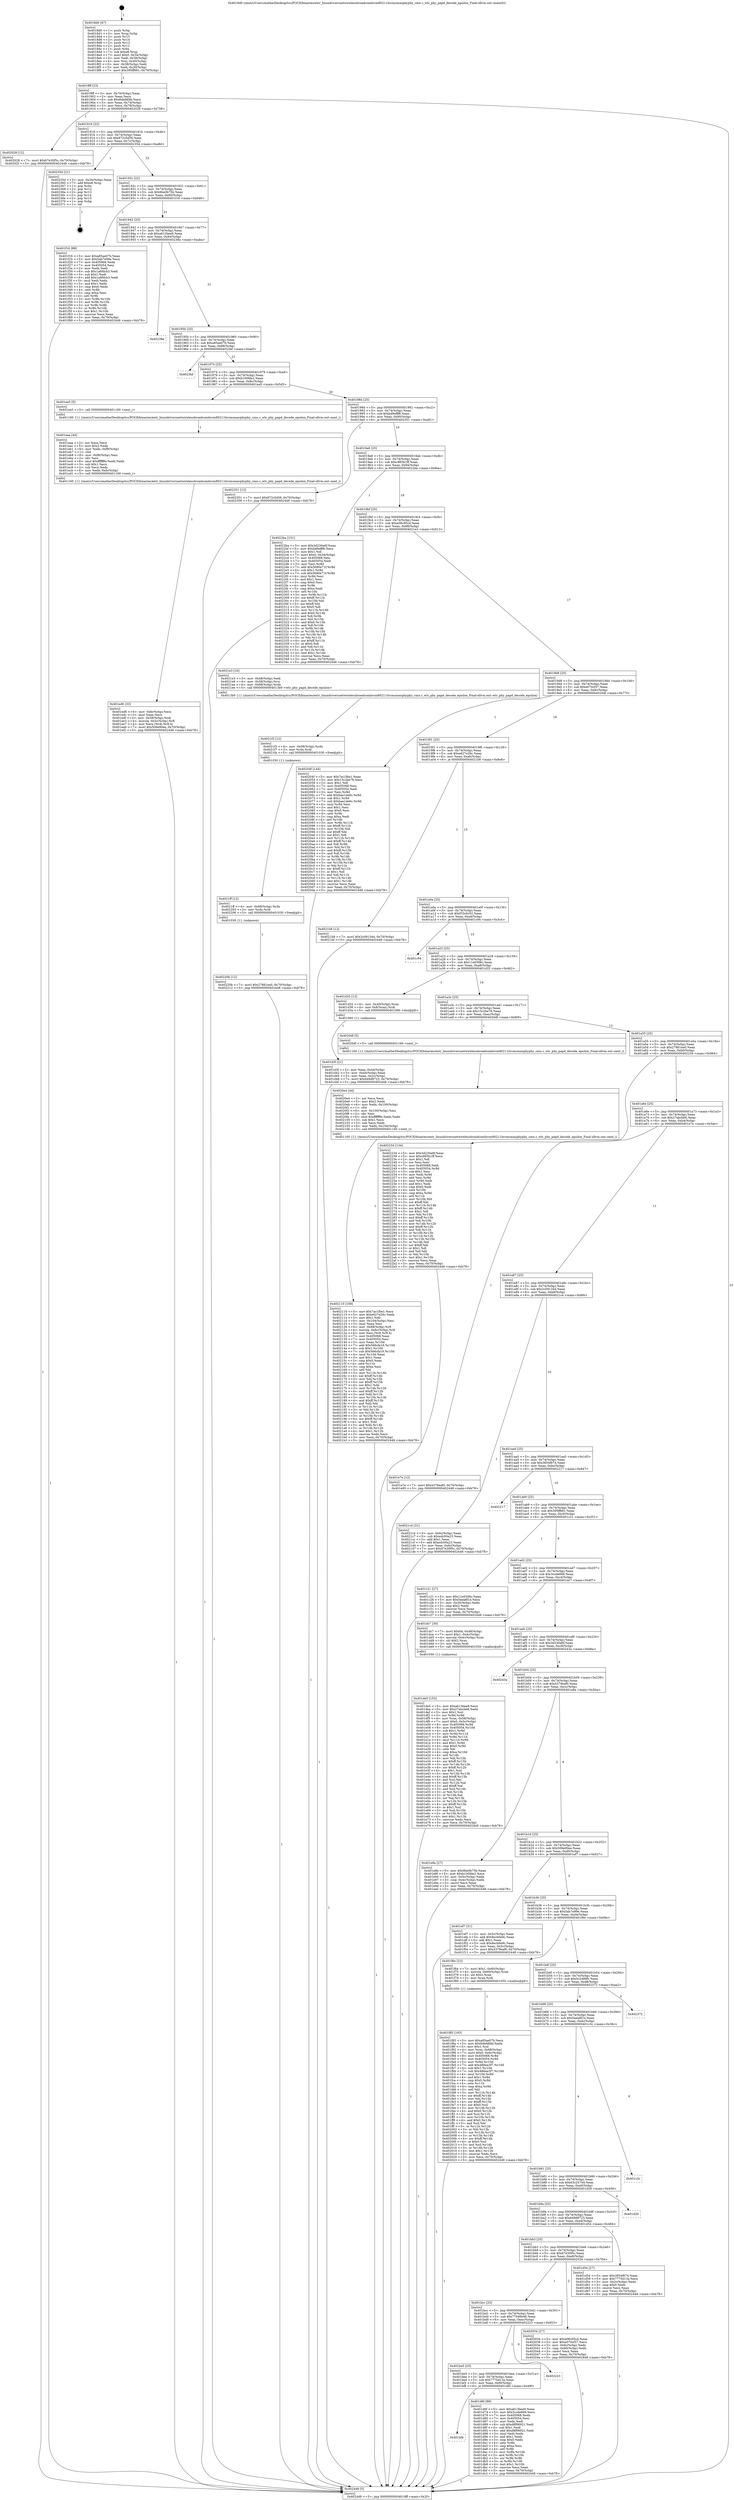 digraph "0x4018d0" {
  label = "0x4018d0 (/mnt/c/Users/mathe/Desktop/tcc/POCII/binaries/extr_linuxdriversnetwirelessbroadcombrcm80211brcmsmacphyphy_cmn.c_wlc_phy_papd_decode_epsilon_Final-ollvm.out::main(0))"
  labelloc = "t"
  node[shape=record]

  Entry [label="",width=0.3,height=0.3,shape=circle,fillcolor=black,style=filled]
  "0x4018ff" [label="{
     0x4018ff [23]\l
     | [instrs]\l
     &nbsp;&nbsp;0x4018ff \<+3\>: mov -0x70(%rbp),%eax\l
     &nbsp;&nbsp;0x401902 \<+2\>: mov %eax,%ecx\l
     &nbsp;&nbsp;0x401904 \<+6\>: sub $0x84bfdf4b,%ecx\l
     &nbsp;&nbsp;0x40190a \<+3\>: mov %eax,-0x74(%rbp)\l
     &nbsp;&nbsp;0x40190d \<+3\>: mov %ecx,-0x78(%rbp)\l
     &nbsp;&nbsp;0x401910 \<+6\>: je 0000000000402028 \<main+0x758\>\l
  }"]
  "0x402028" [label="{
     0x402028 [12]\l
     | [instrs]\l
     &nbsp;&nbsp;0x402028 \<+7\>: movl $0x67e30f5c,-0x70(%rbp)\l
     &nbsp;&nbsp;0x40202f \<+5\>: jmp 0000000000402448 \<main+0xb78\>\l
  }"]
  "0x401916" [label="{
     0x401916 [22]\l
     | [instrs]\l
     &nbsp;&nbsp;0x401916 \<+5\>: jmp 000000000040191b \<main+0x4b\>\l
     &nbsp;&nbsp;0x40191b \<+3\>: mov -0x74(%rbp),%eax\l
     &nbsp;&nbsp;0x40191e \<+5\>: sub $0x872c5d56,%eax\l
     &nbsp;&nbsp;0x401923 \<+3\>: mov %eax,-0x7c(%rbp)\l
     &nbsp;&nbsp;0x401926 \<+6\>: je 000000000040235d \<main+0xa8d\>\l
  }"]
  Exit [label="",width=0.3,height=0.3,shape=circle,fillcolor=black,style=filled,peripheries=2]
  "0x40235d" [label="{
     0x40235d [21]\l
     | [instrs]\l
     &nbsp;&nbsp;0x40235d \<+3\>: mov -0x34(%rbp),%eax\l
     &nbsp;&nbsp;0x402360 \<+7\>: add $0xe8,%rsp\l
     &nbsp;&nbsp;0x402367 \<+1\>: pop %rbx\l
     &nbsp;&nbsp;0x402368 \<+2\>: pop %r12\l
     &nbsp;&nbsp;0x40236a \<+2\>: pop %r13\l
     &nbsp;&nbsp;0x40236c \<+2\>: pop %r14\l
     &nbsp;&nbsp;0x40236e \<+2\>: pop %r15\l
     &nbsp;&nbsp;0x402370 \<+1\>: pop %rbp\l
     &nbsp;&nbsp;0x402371 \<+1\>: ret\l
  }"]
  "0x40192c" [label="{
     0x40192c [22]\l
     | [instrs]\l
     &nbsp;&nbsp;0x40192c \<+5\>: jmp 0000000000401931 \<main+0x61\>\l
     &nbsp;&nbsp;0x401931 \<+3\>: mov -0x74(%rbp),%eax\l
     &nbsp;&nbsp;0x401934 \<+5\>: sub $0x9be0b75b,%eax\l
     &nbsp;&nbsp;0x401939 \<+3\>: mov %eax,-0x80(%rbp)\l
     &nbsp;&nbsp;0x40193c \<+6\>: je 0000000000401f16 \<main+0x646\>\l
  }"]
  "0x40220b" [label="{
     0x40220b [12]\l
     | [instrs]\l
     &nbsp;&nbsp;0x40220b \<+7\>: movl $0x27881ea0,-0x70(%rbp)\l
     &nbsp;&nbsp;0x402212 \<+5\>: jmp 0000000000402448 \<main+0xb78\>\l
  }"]
  "0x401f16" [label="{
     0x401f16 [88]\l
     | [instrs]\l
     &nbsp;&nbsp;0x401f16 \<+5\>: mov $0xa85ae07b,%eax\l
     &nbsp;&nbsp;0x401f1b \<+5\>: mov $0x5ab7e99e,%ecx\l
     &nbsp;&nbsp;0x401f20 \<+7\>: mov 0x405068,%edx\l
     &nbsp;&nbsp;0x401f27 \<+7\>: mov 0x405054,%esi\l
     &nbsp;&nbsp;0x401f2e \<+2\>: mov %edx,%edi\l
     &nbsp;&nbsp;0x401f30 \<+6\>: sub $0x1a6fdcb3,%edi\l
     &nbsp;&nbsp;0x401f36 \<+3\>: sub $0x1,%edi\l
     &nbsp;&nbsp;0x401f39 \<+6\>: add $0x1a6fdcb3,%edi\l
     &nbsp;&nbsp;0x401f3f \<+3\>: imul %edi,%edx\l
     &nbsp;&nbsp;0x401f42 \<+3\>: and $0x1,%edx\l
     &nbsp;&nbsp;0x401f45 \<+3\>: cmp $0x0,%edx\l
     &nbsp;&nbsp;0x401f48 \<+4\>: sete %r8b\l
     &nbsp;&nbsp;0x401f4c \<+3\>: cmp $0xa,%esi\l
     &nbsp;&nbsp;0x401f4f \<+4\>: setl %r9b\l
     &nbsp;&nbsp;0x401f53 \<+3\>: mov %r8b,%r10b\l
     &nbsp;&nbsp;0x401f56 \<+3\>: and %r9b,%r10b\l
     &nbsp;&nbsp;0x401f59 \<+3\>: xor %r9b,%r8b\l
     &nbsp;&nbsp;0x401f5c \<+3\>: or %r8b,%r10b\l
     &nbsp;&nbsp;0x401f5f \<+4\>: test $0x1,%r10b\l
     &nbsp;&nbsp;0x401f63 \<+3\>: cmovne %ecx,%eax\l
     &nbsp;&nbsp;0x401f66 \<+3\>: mov %eax,-0x70(%rbp)\l
     &nbsp;&nbsp;0x401f69 \<+5\>: jmp 0000000000402448 \<main+0xb78\>\l
  }"]
  "0x401942" [label="{
     0x401942 [25]\l
     | [instrs]\l
     &nbsp;&nbsp;0x401942 \<+5\>: jmp 0000000000401947 \<main+0x77\>\l
     &nbsp;&nbsp;0x401947 \<+3\>: mov -0x74(%rbp),%eax\l
     &nbsp;&nbsp;0x40194a \<+5\>: sub $0xa613bee9,%eax\l
     &nbsp;&nbsp;0x40194f \<+6\>: mov %eax,-0x84(%rbp)\l
     &nbsp;&nbsp;0x401955 \<+6\>: je 000000000040238a \<main+0xaba\>\l
  }"]
  "0x4021ff" [label="{
     0x4021ff [12]\l
     | [instrs]\l
     &nbsp;&nbsp;0x4021ff \<+4\>: mov -0x68(%rbp),%rdx\l
     &nbsp;&nbsp;0x402203 \<+3\>: mov %rdx,%rdi\l
     &nbsp;&nbsp;0x402206 \<+5\>: call 0000000000401030 \<free@plt\>\l
     | [calls]\l
     &nbsp;&nbsp;0x401030 \{1\} (unknown)\l
  }"]
  "0x40238a" [label="{
     0x40238a\l
  }", style=dashed]
  "0x40195b" [label="{
     0x40195b [25]\l
     | [instrs]\l
     &nbsp;&nbsp;0x40195b \<+5\>: jmp 0000000000401960 \<main+0x90\>\l
     &nbsp;&nbsp;0x401960 \<+3\>: mov -0x74(%rbp),%eax\l
     &nbsp;&nbsp;0x401963 \<+5\>: sub $0xa85ae07b,%eax\l
     &nbsp;&nbsp;0x401968 \<+6\>: mov %eax,-0x88(%rbp)\l
     &nbsp;&nbsp;0x40196e \<+6\>: je 00000000004023bf \<main+0xaef\>\l
  }"]
  "0x4021f3" [label="{
     0x4021f3 [12]\l
     | [instrs]\l
     &nbsp;&nbsp;0x4021f3 \<+4\>: mov -0x58(%rbp),%rdx\l
     &nbsp;&nbsp;0x4021f7 \<+3\>: mov %rdx,%rdi\l
     &nbsp;&nbsp;0x4021fa \<+5\>: call 0000000000401030 \<free@plt\>\l
     | [calls]\l
     &nbsp;&nbsp;0x401030 \{1\} (unknown)\l
  }"]
  "0x4023bf" [label="{
     0x4023bf\l
  }", style=dashed]
  "0x401974" [label="{
     0x401974 [25]\l
     | [instrs]\l
     &nbsp;&nbsp;0x401974 \<+5\>: jmp 0000000000401979 \<main+0xa9\>\l
     &nbsp;&nbsp;0x401979 \<+3\>: mov -0x74(%rbp),%eax\l
     &nbsp;&nbsp;0x40197c \<+5\>: sub $0xb100fde2,%eax\l
     &nbsp;&nbsp;0x401981 \<+6\>: mov %eax,-0x8c(%rbp)\l
     &nbsp;&nbsp;0x401987 \<+6\>: je 0000000000401ea5 \<main+0x5d5\>\l
  }"]
  "0x402110" [label="{
     0x402110 [168]\l
     | [instrs]\l
     &nbsp;&nbsp;0x402110 \<+5\>: mov $0x7ac1fbe1,%ecx\l
     &nbsp;&nbsp;0x402115 \<+5\>: mov $0xe627e26c,%edx\l
     &nbsp;&nbsp;0x40211a \<+3\>: mov $0x1,%dil\l
     &nbsp;&nbsp;0x40211d \<+6\>: mov -0x104(%rbp),%esi\l
     &nbsp;&nbsp;0x402123 \<+3\>: imul %eax,%esi\l
     &nbsp;&nbsp;0x402126 \<+4\>: mov -0x68(%rbp),%r8\l
     &nbsp;&nbsp;0x40212a \<+4\>: movslq -0x6c(%rbp),%r9\l
     &nbsp;&nbsp;0x40212e \<+4\>: mov %esi,(%r8,%r9,4)\l
     &nbsp;&nbsp;0x402132 \<+7\>: mov 0x405068,%eax\l
     &nbsp;&nbsp;0x402139 \<+7\>: mov 0x405054,%esi\l
     &nbsp;&nbsp;0x402140 \<+3\>: mov %eax,%r10d\l
     &nbsp;&nbsp;0x402143 \<+7\>: add $0x566cfa19,%r10d\l
     &nbsp;&nbsp;0x40214a \<+4\>: sub $0x1,%r10d\l
     &nbsp;&nbsp;0x40214e \<+7\>: sub $0x566cfa19,%r10d\l
     &nbsp;&nbsp;0x402155 \<+4\>: imul %r10d,%eax\l
     &nbsp;&nbsp;0x402159 \<+3\>: and $0x1,%eax\l
     &nbsp;&nbsp;0x40215c \<+3\>: cmp $0x0,%eax\l
     &nbsp;&nbsp;0x40215f \<+4\>: sete %r11b\l
     &nbsp;&nbsp;0x402163 \<+3\>: cmp $0xa,%esi\l
     &nbsp;&nbsp;0x402166 \<+3\>: setl %bl\l
     &nbsp;&nbsp;0x402169 \<+3\>: mov %r11b,%r14b\l
     &nbsp;&nbsp;0x40216c \<+4\>: xor $0xff,%r14b\l
     &nbsp;&nbsp;0x402170 \<+3\>: mov %bl,%r15b\l
     &nbsp;&nbsp;0x402173 \<+4\>: xor $0xff,%r15b\l
     &nbsp;&nbsp;0x402177 \<+4\>: xor $0x1,%dil\l
     &nbsp;&nbsp;0x40217b \<+3\>: mov %r14b,%r12b\l
     &nbsp;&nbsp;0x40217e \<+4\>: and $0xff,%r12b\l
     &nbsp;&nbsp;0x402182 \<+3\>: and %dil,%r11b\l
     &nbsp;&nbsp;0x402185 \<+3\>: mov %r15b,%r13b\l
     &nbsp;&nbsp;0x402188 \<+4\>: and $0xff,%r13b\l
     &nbsp;&nbsp;0x40218c \<+3\>: and %dil,%bl\l
     &nbsp;&nbsp;0x40218f \<+3\>: or %r11b,%r12b\l
     &nbsp;&nbsp;0x402192 \<+3\>: or %bl,%r13b\l
     &nbsp;&nbsp;0x402195 \<+3\>: xor %r13b,%r12b\l
     &nbsp;&nbsp;0x402198 \<+3\>: or %r15b,%r14b\l
     &nbsp;&nbsp;0x40219b \<+4\>: xor $0xff,%r14b\l
     &nbsp;&nbsp;0x40219f \<+4\>: or $0x1,%dil\l
     &nbsp;&nbsp;0x4021a3 \<+3\>: and %dil,%r14b\l
     &nbsp;&nbsp;0x4021a6 \<+3\>: or %r14b,%r12b\l
     &nbsp;&nbsp;0x4021a9 \<+4\>: test $0x1,%r12b\l
     &nbsp;&nbsp;0x4021ad \<+3\>: cmovne %edx,%ecx\l
     &nbsp;&nbsp;0x4021b0 \<+3\>: mov %ecx,-0x70(%rbp)\l
     &nbsp;&nbsp;0x4021b3 \<+5\>: jmp 0000000000402448 \<main+0xb78\>\l
  }"]
  "0x401ea5" [label="{
     0x401ea5 [5]\l
     | [instrs]\l
     &nbsp;&nbsp;0x401ea5 \<+5\>: call 0000000000401160 \<next_i\>\l
     | [calls]\l
     &nbsp;&nbsp;0x401160 \{1\} (/mnt/c/Users/mathe/Desktop/tcc/POCII/binaries/extr_linuxdriversnetwirelessbroadcombrcm80211brcmsmacphyphy_cmn.c_wlc_phy_papd_decode_epsilon_Final-ollvm.out::next_i)\l
  }"]
  "0x40198d" [label="{
     0x40198d [25]\l
     | [instrs]\l
     &nbsp;&nbsp;0x40198d \<+5\>: jmp 0000000000401992 \<main+0xc2\>\l
     &nbsp;&nbsp;0x401992 \<+3\>: mov -0x74(%rbp),%eax\l
     &nbsp;&nbsp;0x401995 \<+5\>: sub $0xbd9efff8,%eax\l
     &nbsp;&nbsp;0x40199a \<+6\>: mov %eax,-0x90(%rbp)\l
     &nbsp;&nbsp;0x4019a0 \<+6\>: je 0000000000402351 \<main+0xa81\>\l
  }"]
  "0x4020e4" [label="{
     0x4020e4 [44]\l
     | [instrs]\l
     &nbsp;&nbsp;0x4020e4 \<+2\>: xor %ecx,%ecx\l
     &nbsp;&nbsp;0x4020e6 \<+5\>: mov $0x2,%edx\l
     &nbsp;&nbsp;0x4020eb \<+6\>: mov %edx,-0x100(%rbp)\l
     &nbsp;&nbsp;0x4020f1 \<+1\>: cltd\l
     &nbsp;&nbsp;0x4020f2 \<+6\>: mov -0x100(%rbp),%esi\l
     &nbsp;&nbsp;0x4020f8 \<+2\>: idiv %esi\l
     &nbsp;&nbsp;0x4020fa \<+6\>: imul $0xfffffffe,%edx,%edx\l
     &nbsp;&nbsp;0x402100 \<+3\>: sub $0x1,%ecx\l
     &nbsp;&nbsp;0x402103 \<+2\>: sub %ecx,%edx\l
     &nbsp;&nbsp;0x402105 \<+6\>: mov %edx,-0x104(%rbp)\l
     &nbsp;&nbsp;0x40210b \<+5\>: call 0000000000401160 \<next_i\>\l
     | [calls]\l
     &nbsp;&nbsp;0x401160 \{1\} (/mnt/c/Users/mathe/Desktop/tcc/POCII/binaries/extr_linuxdriversnetwirelessbroadcombrcm80211brcmsmacphyphy_cmn.c_wlc_phy_papd_decode_epsilon_Final-ollvm.out::next_i)\l
  }"]
  "0x402351" [label="{
     0x402351 [12]\l
     | [instrs]\l
     &nbsp;&nbsp;0x402351 \<+7\>: movl $0x872c5d56,-0x70(%rbp)\l
     &nbsp;&nbsp;0x402358 \<+5\>: jmp 0000000000402448 \<main+0xb78\>\l
  }"]
  "0x4019a6" [label="{
     0x4019a6 [25]\l
     | [instrs]\l
     &nbsp;&nbsp;0x4019a6 \<+5\>: jmp 00000000004019ab \<main+0xdb\>\l
     &nbsp;&nbsp;0x4019ab \<+3\>: mov -0x74(%rbp),%eax\l
     &nbsp;&nbsp;0x4019ae \<+5\>: sub $0xc865b1ff,%eax\l
     &nbsp;&nbsp;0x4019b3 \<+6\>: mov %eax,-0x94(%rbp)\l
     &nbsp;&nbsp;0x4019b9 \<+6\>: je 00000000004022ba \<main+0x9ea\>\l
  }"]
  "0x401f85" [label="{
     0x401f85 [163]\l
     | [instrs]\l
     &nbsp;&nbsp;0x401f85 \<+5\>: mov $0xa85ae07b,%ecx\l
     &nbsp;&nbsp;0x401f8a \<+5\>: mov $0x84bfdf4b,%edx\l
     &nbsp;&nbsp;0x401f8f \<+3\>: mov $0x1,%sil\l
     &nbsp;&nbsp;0x401f92 \<+4\>: mov %rax,-0x68(%rbp)\l
     &nbsp;&nbsp;0x401f96 \<+7\>: movl $0x0,-0x6c(%rbp)\l
     &nbsp;&nbsp;0x401f9d \<+8\>: mov 0x405068,%r8d\l
     &nbsp;&nbsp;0x401fa5 \<+8\>: mov 0x405054,%r9d\l
     &nbsp;&nbsp;0x401fad \<+3\>: mov %r8d,%r10d\l
     &nbsp;&nbsp;0x401fb0 \<+7\>: add $0x486ea3f7,%r10d\l
     &nbsp;&nbsp;0x401fb7 \<+4\>: sub $0x1,%r10d\l
     &nbsp;&nbsp;0x401fbb \<+7\>: sub $0x486ea3f7,%r10d\l
     &nbsp;&nbsp;0x401fc2 \<+4\>: imul %r10d,%r8d\l
     &nbsp;&nbsp;0x401fc6 \<+4\>: and $0x1,%r8d\l
     &nbsp;&nbsp;0x401fca \<+4\>: cmp $0x0,%r8d\l
     &nbsp;&nbsp;0x401fce \<+4\>: sete %r11b\l
     &nbsp;&nbsp;0x401fd2 \<+4\>: cmp $0xa,%r9d\l
     &nbsp;&nbsp;0x401fd6 \<+3\>: setl %bl\l
     &nbsp;&nbsp;0x401fd9 \<+3\>: mov %r11b,%r14b\l
     &nbsp;&nbsp;0x401fdc \<+4\>: xor $0xff,%r14b\l
     &nbsp;&nbsp;0x401fe0 \<+3\>: mov %bl,%r15b\l
     &nbsp;&nbsp;0x401fe3 \<+4\>: xor $0xff,%r15b\l
     &nbsp;&nbsp;0x401fe7 \<+4\>: xor $0x0,%sil\l
     &nbsp;&nbsp;0x401feb \<+3\>: mov %r14b,%r12b\l
     &nbsp;&nbsp;0x401fee \<+4\>: and $0x0,%r12b\l
     &nbsp;&nbsp;0x401ff2 \<+3\>: and %sil,%r11b\l
     &nbsp;&nbsp;0x401ff5 \<+3\>: mov %r15b,%r13b\l
     &nbsp;&nbsp;0x401ff8 \<+4\>: and $0x0,%r13b\l
     &nbsp;&nbsp;0x401ffc \<+3\>: and %sil,%bl\l
     &nbsp;&nbsp;0x401fff \<+3\>: or %r11b,%r12b\l
     &nbsp;&nbsp;0x402002 \<+3\>: or %bl,%r13b\l
     &nbsp;&nbsp;0x402005 \<+3\>: xor %r13b,%r12b\l
     &nbsp;&nbsp;0x402008 \<+3\>: or %r15b,%r14b\l
     &nbsp;&nbsp;0x40200b \<+4\>: xor $0xff,%r14b\l
     &nbsp;&nbsp;0x40200f \<+4\>: or $0x0,%sil\l
     &nbsp;&nbsp;0x402013 \<+3\>: and %sil,%r14b\l
     &nbsp;&nbsp;0x402016 \<+3\>: or %r14b,%r12b\l
     &nbsp;&nbsp;0x402019 \<+4\>: test $0x1,%r12b\l
     &nbsp;&nbsp;0x40201d \<+3\>: cmovne %edx,%ecx\l
     &nbsp;&nbsp;0x402020 \<+3\>: mov %ecx,-0x70(%rbp)\l
     &nbsp;&nbsp;0x402023 \<+5\>: jmp 0000000000402448 \<main+0xb78\>\l
  }"]
  "0x4022ba" [label="{
     0x4022ba [151]\l
     | [instrs]\l
     &nbsp;&nbsp;0x4022ba \<+5\>: mov $0x3d230a6f,%eax\l
     &nbsp;&nbsp;0x4022bf \<+5\>: mov $0xbd9efff8,%ecx\l
     &nbsp;&nbsp;0x4022c4 \<+2\>: mov $0x1,%dl\l
     &nbsp;&nbsp;0x4022c6 \<+7\>: movl $0x0,-0x34(%rbp)\l
     &nbsp;&nbsp;0x4022cd \<+7\>: mov 0x405068,%esi\l
     &nbsp;&nbsp;0x4022d4 \<+7\>: mov 0x405054,%edi\l
     &nbsp;&nbsp;0x4022db \<+3\>: mov %esi,%r8d\l
     &nbsp;&nbsp;0x4022de \<+7\>: add $0x5690e71f,%r8d\l
     &nbsp;&nbsp;0x4022e5 \<+4\>: sub $0x1,%r8d\l
     &nbsp;&nbsp;0x4022e9 \<+7\>: sub $0x5690e71f,%r8d\l
     &nbsp;&nbsp;0x4022f0 \<+4\>: imul %r8d,%esi\l
     &nbsp;&nbsp;0x4022f4 \<+3\>: and $0x1,%esi\l
     &nbsp;&nbsp;0x4022f7 \<+3\>: cmp $0x0,%esi\l
     &nbsp;&nbsp;0x4022fa \<+4\>: sete %r9b\l
     &nbsp;&nbsp;0x4022fe \<+3\>: cmp $0xa,%edi\l
     &nbsp;&nbsp;0x402301 \<+4\>: setl %r10b\l
     &nbsp;&nbsp;0x402305 \<+3\>: mov %r9b,%r11b\l
     &nbsp;&nbsp;0x402308 \<+4\>: xor $0xff,%r11b\l
     &nbsp;&nbsp;0x40230c \<+3\>: mov %r10b,%bl\l
     &nbsp;&nbsp;0x40230f \<+3\>: xor $0xff,%bl\l
     &nbsp;&nbsp;0x402312 \<+3\>: xor $0x0,%dl\l
     &nbsp;&nbsp;0x402315 \<+3\>: mov %r11b,%r14b\l
     &nbsp;&nbsp;0x402318 \<+4\>: and $0x0,%r14b\l
     &nbsp;&nbsp;0x40231c \<+3\>: and %dl,%r9b\l
     &nbsp;&nbsp;0x40231f \<+3\>: mov %bl,%r15b\l
     &nbsp;&nbsp;0x402322 \<+4\>: and $0x0,%r15b\l
     &nbsp;&nbsp;0x402326 \<+3\>: and %dl,%r10b\l
     &nbsp;&nbsp;0x402329 \<+3\>: or %r9b,%r14b\l
     &nbsp;&nbsp;0x40232c \<+3\>: or %r10b,%r15b\l
     &nbsp;&nbsp;0x40232f \<+3\>: xor %r15b,%r14b\l
     &nbsp;&nbsp;0x402332 \<+3\>: or %bl,%r11b\l
     &nbsp;&nbsp;0x402335 \<+4\>: xor $0xff,%r11b\l
     &nbsp;&nbsp;0x402339 \<+3\>: or $0x0,%dl\l
     &nbsp;&nbsp;0x40233c \<+3\>: and %dl,%r11b\l
     &nbsp;&nbsp;0x40233f \<+3\>: or %r11b,%r14b\l
     &nbsp;&nbsp;0x402342 \<+4\>: test $0x1,%r14b\l
     &nbsp;&nbsp;0x402346 \<+3\>: cmovne %ecx,%eax\l
     &nbsp;&nbsp;0x402349 \<+3\>: mov %eax,-0x70(%rbp)\l
     &nbsp;&nbsp;0x40234c \<+5\>: jmp 0000000000402448 \<main+0xb78\>\l
  }"]
  "0x4019bf" [label="{
     0x4019bf [25]\l
     | [instrs]\l
     &nbsp;&nbsp;0x4019bf \<+5\>: jmp 00000000004019c4 \<main+0xf4\>\l
     &nbsp;&nbsp;0x4019c4 \<+3\>: mov -0x74(%rbp),%eax\l
     &nbsp;&nbsp;0x4019c7 \<+5\>: sub $0xe06c95cd,%eax\l
     &nbsp;&nbsp;0x4019cc \<+6\>: mov %eax,-0x98(%rbp)\l
     &nbsp;&nbsp;0x4019d2 \<+6\>: je 00000000004021e3 \<main+0x913\>\l
  }"]
  "0x401ed6" [label="{
     0x401ed6 [33]\l
     | [instrs]\l
     &nbsp;&nbsp;0x401ed6 \<+6\>: mov -0xfc(%rbp),%ecx\l
     &nbsp;&nbsp;0x401edc \<+3\>: imul %eax,%ecx\l
     &nbsp;&nbsp;0x401edf \<+4\>: mov -0x58(%rbp),%rdi\l
     &nbsp;&nbsp;0x401ee3 \<+4\>: movslq -0x5c(%rbp),%r8\l
     &nbsp;&nbsp;0x401ee7 \<+4\>: mov %ecx,(%rdi,%r8,4)\l
     &nbsp;&nbsp;0x401eeb \<+7\>: movl $0x509e90ee,-0x70(%rbp)\l
     &nbsp;&nbsp;0x401ef2 \<+5\>: jmp 0000000000402448 \<main+0xb78\>\l
  }"]
  "0x4021e3" [label="{
     0x4021e3 [16]\l
     | [instrs]\l
     &nbsp;&nbsp;0x4021e3 \<+3\>: mov -0x48(%rbp),%edi\l
     &nbsp;&nbsp;0x4021e6 \<+4\>: mov -0x58(%rbp),%rsi\l
     &nbsp;&nbsp;0x4021ea \<+4\>: mov -0x68(%rbp),%rdx\l
     &nbsp;&nbsp;0x4021ee \<+5\>: call 00000000004013b0 \<wlc_phy_papd_decode_epsilon\>\l
     | [calls]\l
     &nbsp;&nbsp;0x4013b0 \{1\} (/mnt/c/Users/mathe/Desktop/tcc/POCII/binaries/extr_linuxdriversnetwirelessbroadcombrcm80211brcmsmacphyphy_cmn.c_wlc_phy_papd_decode_epsilon_Final-ollvm.out::wlc_phy_papd_decode_epsilon)\l
  }"]
  "0x4019d8" [label="{
     0x4019d8 [25]\l
     | [instrs]\l
     &nbsp;&nbsp;0x4019d8 \<+5\>: jmp 00000000004019dd \<main+0x10d\>\l
     &nbsp;&nbsp;0x4019dd \<+3\>: mov -0x74(%rbp),%eax\l
     &nbsp;&nbsp;0x4019e0 \<+5\>: sub $0xe070cf37,%eax\l
     &nbsp;&nbsp;0x4019e5 \<+6\>: mov %eax,-0x9c(%rbp)\l
     &nbsp;&nbsp;0x4019eb \<+6\>: je 000000000040204f \<main+0x77f\>\l
  }"]
  "0x401eaa" [label="{
     0x401eaa [44]\l
     | [instrs]\l
     &nbsp;&nbsp;0x401eaa \<+2\>: xor %ecx,%ecx\l
     &nbsp;&nbsp;0x401eac \<+5\>: mov $0x2,%edx\l
     &nbsp;&nbsp;0x401eb1 \<+6\>: mov %edx,-0xf8(%rbp)\l
     &nbsp;&nbsp;0x401eb7 \<+1\>: cltd\l
     &nbsp;&nbsp;0x401eb8 \<+6\>: mov -0xf8(%rbp),%esi\l
     &nbsp;&nbsp;0x401ebe \<+2\>: idiv %esi\l
     &nbsp;&nbsp;0x401ec0 \<+6\>: imul $0xfffffffe,%edx,%edx\l
     &nbsp;&nbsp;0x401ec6 \<+3\>: sub $0x1,%ecx\l
     &nbsp;&nbsp;0x401ec9 \<+2\>: sub %ecx,%edx\l
     &nbsp;&nbsp;0x401ecb \<+6\>: mov %edx,-0xfc(%rbp)\l
     &nbsp;&nbsp;0x401ed1 \<+5\>: call 0000000000401160 \<next_i\>\l
     | [calls]\l
     &nbsp;&nbsp;0x401160 \{1\} (/mnt/c/Users/mathe/Desktop/tcc/POCII/binaries/extr_linuxdriversnetwirelessbroadcombrcm80211brcmsmacphyphy_cmn.c_wlc_phy_papd_decode_epsilon_Final-ollvm.out::next_i)\l
  }"]
  "0x40204f" [label="{
     0x40204f [144]\l
     | [instrs]\l
     &nbsp;&nbsp;0x40204f \<+5\>: mov $0x7ac1fbe1,%eax\l
     &nbsp;&nbsp;0x402054 \<+5\>: mov $0x15c2be78,%ecx\l
     &nbsp;&nbsp;0x402059 \<+2\>: mov $0x1,%dl\l
     &nbsp;&nbsp;0x40205b \<+7\>: mov 0x405068,%esi\l
     &nbsp;&nbsp;0x402062 \<+7\>: mov 0x405054,%edi\l
     &nbsp;&nbsp;0x402069 \<+3\>: mov %esi,%r8d\l
     &nbsp;&nbsp;0x40206c \<+7\>: add $0xbae1de6c,%r8d\l
     &nbsp;&nbsp;0x402073 \<+4\>: sub $0x1,%r8d\l
     &nbsp;&nbsp;0x402077 \<+7\>: sub $0xbae1de6c,%r8d\l
     &nbsp;&nbsp;0x40207e \<+4\>: imul %r8d,%esi\l
     &nbsp;&nbsp;0x402082 \<+3\>: and $0x1,%esi\l
     &nbsp;&nbsp;0x402085 \<+3\>: cmp $0x0,%esi\l
     &nbsp;&nbsp;0x402088 \<+4\>: sete %r9b\l
     &nbsp;&nbsp;0x40208c \<+3\>: cmp $0xa,%edi\l
     &nbsp;&nbsp;0x40208f \<+4\>: setl %r10b\l
     &nbsp;&nbsp;0x402093 \<+3\>: mov %r9b,%r11b\l
     &nbsp;&nbsp;0x402096 \<+4\>: xor $0xff,%r11b\l
     &nbsp;&nbsp;0x40209a \<+3\>: mov %r10b,%bl\l
     &nbsp;&nbsp;0x40209d \<+3\>: xor $0xff,%bl\l
     &nbsp;&nbsp;0x4020a0 \<+3\>: xor $0x1,%dl\l
     &nbsp;&nbsp;0x4020a3 \<+3\>: mov %r11b,%r14b\l
     &nbsp;&nbsp;0x4020a6 \<+4\>: and $0xff,%r14b\l
     &nbsp;&nbsp;0x4020aa \<+3\>: and %dl,%r9b\l
     &nbsp;&nbsp;0x4020ad \<+3\>: mov %bl,%r15b\l
     &nbsp;&nbsp;0x4020b0 \<+4\>: and $0xff,%r15b\l
     &nbsp;&nbsp;0x4020b4 \<+3\>: and %dl,%r10b\l
     &nbsp;&nbsp;0x4020b7 \<+3\>: or %r9b,%r14b\l
     &nbsp;&nbsp;0x4020ba \<+3\>: or %r10b,%r15b\l
     &nbsp;&nbsp;0x4020bd \<+3\>: xor %r15b,%r14b\l
     &nbsp;&nbsp;0x4020c0 \<+3\>: or %bl,%r11b\l
     &nbsp;&nbsp;0x4020c3 \<+4\>: xor $0xff,%r11b\l
     &nbsp;&nbsp;0x4020c7 \<+3\>: or $0x1,%dl\l
     &nbsp;&nbsp;0x4020ca \<+3\>: and %dl,%r11b\l
     &nbsp;&nbsp;0x4020cd \<+3\>: or %r11b,%r14b\l
     &nbsp;&nbsp;0x4020d0 \<+4\>: test $0x1,%r14b\l
     &nbsp;&nbsp;0x4020d4 \<+3\>: cmovne %ecx,%eax\l
     &nbsp;&nbsp;0x4020d7 \<+3\>: mov %eax,-0x70(%rbp)\l
     &nbsp;&nbsp;0x4020da \<+5\>: jmp 0000000000402448 \<main+0xb78\>\l
  }"]
  "0x4019f1" [label="{
     0x4019f1 [25]\l
     | [instrs]\l
     &nbsp;&nbsp;0x4019f1 \<+5\>: jmp 00000000004019f6 \<main+0x126\>\l
     &nbsp;&nbsp;0x4019f6 \<+3\>: mov -0x74(%rbp),%eax\l
     &nbsp;&nbsp;0x4019f9 \<+5\>: sub $0xe627e26c,%eax\l
     &nbsp;&nbsp;0x4019fe \<+6\>: mov %eax,-0xa0(%rbp)\l
     &nbsp;&nbsp;0x401a04 \<+6\>: je 00000000004021b8 \<main+0x8e8\>\l
  }"]
  "0x401de5" [label="{
     0x401de5 [153]\l
     | [instrs]\l
     &nbsp;&nbsp;0x401de5 \<+5\>: mov $0xa613bee9,%ecx\l
     &nbsp;&nbsp;0x401dea \<+5\>: mov $0x27abcbb6,%edx\l
     &nbsp;&nbsp;0x401def \<+3\>: mov $0x1,%sil\l
     &nbsp;&nbsp;0x401df2 \<+3\>: xor %r8d,%r8d\l
     &nbsp;&nbsp;0x401df5 \<+4\>: mov %rax,-0x58(%rbp)\l
     &nbsp;&nbsp;0x401df9 \<+7\>: movl $0x0,-0x5c(%rbp)\l
     &nbsp;&nbsp;0x401e00 \<+8\>: mov 0x405068,%r9d\l
     &nbsp;&nbsp;0x401e08 \<+8\>: mov 0x405054,%r10d\l
     &nbsp;&nbsp;0x401e10 \<+4\>: sub $0x1,%r8d\l
     &nbsp;&nbsp;0x401e14 \<+3\>: mov %r9d,%r11d\l
     &nbsp;&nbsp;0x401e17 \<+3\>: add %r8d,%r11d\l
     &nbsp;&nbsp;0x401e1a \<+4\>: imul %r11d,%r9d\l
     &nbsp;&nbsp;0x401e1e \<+4\>: and $0x1,%r9d\l
     &nbsp;&nbsp;0x401e22 \<+4\>: cmp $0x0,%r9d\l
     &nbsp;&nbsp;0x401e26 \<+3\>: sete %bl\l
     &nbsp;&nbsp;0x401e29 \<+4\>: cmp $0xa,%r10d\l
     &nbsp;&nbsp;0x401e2d \<+4\>: setl %r14b\l
     &nbsp;&nbsp;0x401e31 \<+3\>: mov %bl,%r15b\l
     &nbsp;&nbsp;0x401e34 \<+4\>: xor $0xff,%r15b\l
     &nbsp;&nbsp;0x401e38 \<+3\>: mov %r14b,%r12b\l
     &nbsp;&nbsp;0x401e3b \<+4\>: xor $0xff,%r12b\l
     &nbsp;&nbsp;0x401e3f \<+4\>: xor $0x1,%sil\l
     &nbsp;&nbsp;0x401e43 \<+3\>: mov %r15b,%r13b\l
     &nbsp;&nbsp;0x401e46 \<+4\>: and $0xff,%r13b\l
     &nbsp;&nbsp;0x401e4a \<+3\>: and %sil,%bl\l
     &nbsp;&nbsp;0x401e4d \<+3\>: mov %r12b,%al\l
     &nbsp;&nbsp;0x401e50 \<+2\>: and $0xff,%al\l
     &nbsp;&nbsp;0x401e52 \<+3\>: and %sil,%r14b\l
     &nbsp;&nbsp;0x401e55 \<+3\>: or %bl,%r13b\l
     &nbsp;&nbsp;0x401e58 \<+3\>: or %r14b,%al\l
     &nbsp;&nbsp;0x401e5b \<+3\>: xor %al,%r13b\l
     &nbsp;&nbsp;0x401e5e \<+3\>: or %r12b,%r15b\l
     &nbsp;&nbsp;0x401e61 \<+4\>: xor $0xff,%r15b\l
     &nbsp;&nbsp;0x401e65 \<+4\>: or $0x1,%sil\l
     &nbsp;&nbsp;0x401e69 \<+3\>: and %sil,%r15b\l
     &nbsp;&nbsp;0x401e6c \<+3\>: or %r15b,%r13b\l
     &nbsp;&nbsp;0x401e6f \<+4\>: test $0x1,%r13b\l
     &nbsp;&nbsp;0x401e73 \<+3\>: cmovne %edx,%ecx\l
     &nbsp;&nbsp;0x401e76 \<+3\>: mov %ecx,-0x70(%rbp)\l
     &nbsp;&nbsp;0x401e79 \<+5\>: jmp 0000000000402448 \<main+0xb78\>\l
  }"]
  "0x4021b8" [label="{
     0x4021b8 [12]\l
     | [instrs]\l
     &nbsp;&nbsp;0x4021b8 \<+7\>: movl $0x2c091344,-0x70(%rbp)\l
     &nbsp;&nbsp;0x4021bf \<+5\>: jmp 0000000000402448 \<main+0xb78\>\l
  }"]
  "0x401a0a" [label="{
     0x401a0a [25]\l
     | [instrs]\l
     &nbsp;&nbsp;0x401a0a \<+5\>: jmp 0000000000401a0f \<main+0x13f\>\l
     &nbsp;&nbsp;0x401a0f \<+3\>: mov -0x74(%rbp),%eax\l
     &nbsp;&nbsp;0x401a12 \<+5\>: sub $0xf33c6c52,%eax\l
     &nbsp;&nbsp;0x401a17 \<+6\>: mov %eax,-0xa4(%rbp)\l
     &nbsp;&nbsp;0x401a1d \<+6\>: je 0000000000401c94 \<main+0x3c4\>\l
  }"]
  "0x401bfe" [label="{
     0x401bfe\l
  }", style=dashed]
  "0x401c94" [label="{
     0x401c94\l
  }", style=dashed]
  "0x401a23" [label="{
     0x401a23 [25]\l
     | [instrs]\l
     &nbsp;&nbsp;0x401a23 \<+5\>: jmp 0000000000401a28 \<main+0x158\>\l
     &nbsp;&nbsp;0x401a28 \<+3\>: mov -0x74(%rbp),%eax\l
     &nbsp;&nbsp;0x401a2b \<+5\>: sub $0x11e0306c,%eax\l
     &nbsp;&nbsp;0x401a30 \<+6\>: mov %eax,-0xa8(%rbp)\l
     &nbsp;&nbsp;0x401a36 \<+6\>: je 0000000000401d32 \<main+0x462\>\l
  }"]
  "0x401d6f" [label="{
     0x401d6f [88]\l
     | [instrs]\l
     &nbsp;&nbsp;0x401d6f \<+5\>: mov $0xa613bee9,%eax\l
     &nbsp;&nbsp;0x401d74 \<+5\>: mov $0x3ccde666,%ecx\l
     &nbsp;&nbsp;0x401d79 \<+7\>: mov 0x405068,%edx\l
     &nbsp;&nbsp;0x401d80 \<+7\>: mov 0x405054,%esi\l
     &nbsp;&nbsp;0x401d87 \<+2\>: mov %edx,%edi\l
     &nbsp;&nbsp;0x401d89 \<+6\>: sub $0xd8f06921,%edi\l
     &nbsp;&nbsp;0x401d8f \<+3\>: sub $0x1,%edi\l
     &nbsp;&nbsp;0x401d92 \<+6\>: add $0xd8f06921,%edi\l
     &nbsp;&nbsp;0x401d98 \<+3\>: imul %edi,%edx\l
     &nbsp;&nbsp;0x401d9b \<+3\>: and $0x1,%edx\l
     &nbsp;&nbsp;0x401d9e \<+3\>: cmp $0x0,%edx\l
     &nbsp;&nbsp;0x401da1 \<+4\>: sete %r8b\l
     &nbsp;&nbsp;0x401da5 \<+3\>: cmp $0xa,%esi\l
     &nbsp;&nbsp;0x401da8 \<+4\>: setl %r9b\l
     &nbsp;&nbsp;0x401dac \<+3\>: mov %r8b,%r10b\l
     &nbsp;&nbsp;0x401daf \<+3\>: and %r9b,%r10b\l
     &nbsp;&nbsp;0x401db2 \<+3\>: xor %r9b,%r8b\l
     &nbsp;&nbsp;0x401db5 \<+3\>: or %r8b,%r10b\l
     &nbsp;&nbsp;0x401db8 \<+4\>: test $0x1,%r10b\l
     &nbsp;&nbsp;0x401dbc \<+3\>: cmovne %ecx,%eax\l
     &nbsp;&nbsp;0x401dbf \<+3\>: mov %eax,-0x70(%rbp)\l
     &nbsp;&nbsp;0x401dc2 \<+5\>: jmp 0000000000402448 \<main+0xb78\>\l
  }"]
  "0x401d32" [label="{
     0x401d32 [13]\l
     | [instrs]\l
     &nbsp;&nbsp;0x401d32 \<+4\>: mov -0x40(%rbp),%rax\l
     &nbsp;&nbsp;0x401d36 \<+4\>: mov 0x8(%rax),%rdi\l
     &nbsp;&nbsp;0x401d3a \<+5\>: call 0000000000401060 \<atoi@plt\>\l
     | [calls]\l
     &nbsp;&nbsp;0x401060 \{1\} (unknown)\l
  }"]
  "0x401a3c" [label="{
     0x401a3c [25]\l
     | [instrs]\l
     &nbsp;&nbsp;0x401a3c \<+5\>: jmp 0000000000401a41 \<main+0x171\>\l
     &nbsp;&nbsp;0x401a41 \<+3\>: mov -0x74(%rbp),%eax\l
     &nbsp;&nbsp;0x401a44 \<+5\>: sub $0x15c2be78,%eax\l
     &nbsp;&nbsp;0x401a49 \<+6\>: mov %eax,-0xac(%rbp)\l
     &nbsp;&nbsp;0x401a4f \<+6\>: je 00000000004020df \<main+0x80f\>\l
  }"]
  "0x401be5" [label="{
     0x401be5 [25]\l
     | [instrs]\l
     &nbsp;&nbsp;0x401be5 \<+5\>: jmp 0000000000401bea \<main+0x31a\>\l
     &nbsp;&nbsp;0x401bea \<+3\>: mov -0x74(%rbp),%eax\l
     &nbsp;&nbsp;0x401bed \<+5\>: sub $0x7775d13a,%eax\l
     &nbsp;&nbsp;0x401bf2 \<+6\>: mov %eax,-0xf0(%rbp)\l
     &nbsp;&nbsp;0x401bf8 \<+6\>: je 0000000000401d6f \<main+0x49f\>\l
  }"]
  "0x4020df" [label="{
     0x4020df [5]\l
     | [instrs]\l
     &nbsp;&nbsp;0x4020df \<+5\>: call 0000000000401160 \<next_i\>\l
     | [calls]\l
     &nbsp;&nbsp;0x401160 \{1\} (/mnt/c/Users/mathe/Desktop/tcc/POCII/binaries/extr_linuxdriversnetwirelessbroadcombrcm80211brcmsmacphyphy_cmn.c_wlc_phy_papd_decode_epsilon_Final-ollvm.out::next_i)\l
  }"]
  "0x401a55" [label="{
     0x401a55 [25]\l
     | [instrs]\l
     &nbsp;&nbsp;0x401a55 \<+5\>: jmp 0000000000401a5a \<main+0x18a\>\l
     &nbsp;&nbsp;0x401a5a \<+3\>: mov -0x74(%rbp),%eax\l
     &nbsp;&nbsp;0x401a5d \<+5\>: sub $0x27881ea0,%eax\l
     &nbsp;&nbsp;0x401a62 \<+6\>: mov %eax,-0xb0(%rbp)\l
     &nbsp;&nbsp;0x401a68 \<+6\>: je 0000000000402234 \<main+0x964\>\l
  }"]
  "0x402223" [label="{
     0x402223\l
  }", style=dashed]
  "0x402234" [label="{
     0x402234 [134]\l
     | [instrs]\l
     &nbsp;&nbsp;0x402234 \<+5\>: mov $0x3d230a6f,%eax\l
     &nbsp;&nbsp;0x402239 \<+5\>: mov $0xc865b1ff,%ecx\l
     &nbsp;&nbsp;0x40223e \<+2\>: mov $0x1,%dl\l
     &nbsp;&nbsp;0x402240 \<+2\>: xor %esi,%esi\l
     &nbsp;&nbsp;0x402242 \<+7\>: mov 0x405068,%edi\l
     &nbsp;&nbsp;0x402249 \<+8\>: mov 0x405054,%r8d\l
     &nbsp;&nbsp;0x402251 \<+3\>: sub $0x1,%esi\l
     &nbsp;&nbsp;0x402254 \<+3\>: mov %edi,%r9d\l
     &nbsp;&nbsp;0x402257 \<+3\>: add %esi,%r9d\l
     &nbsp;&nbsp;0x40225a \<+4\>: imul %r9d,%edi\l
     &nbsp;&nbsp;0x40225e \<+3\>: and $0x1,%edi\l
     &nbsp;&nbsp;0x402261 \<+3\>: cmp $0x0,%edi\l
     &nbsp;&nbsp;0x402264 \<+4\>: sete %r10b\l
     &nbsp;&nbsp;0x402268 \<+4\>: cmp $0xa,%r8d\l
     &nbsp;&nbsp;0x40226c \<+4\>: setl %r11b\l
     &nbsp;&nbsp;0x402270 \<+3\>: mov %r10b,%bl\l
     &nbsp;&nbsp;0x402273 \<+3\>: xor $0xff,%bl\l
     &nbsp;&nbsp;0x402276 \<+3\>: mov %r11b,%r14b\l
     &nbsp;&nbsp;0x402279 \<+4\>: xor $0xff,%r14b\l
     &nbsp;&nbsp;0x40227d \<+3\>: xor $0x1,%dl\l
     &nbsp;&nbsp;0x402280 \<+3\>: mov %bl,%r15b\l
     &nbsp;&nbsp;0x402283 \<+4\>: and $0xff,%r15b\l
     &nbsp;&nbsp;0x402287 \<+3\>: and %dl,%r10b\l
     &nbsp;&nbsp;0x40228a \<+3\>: mov %r14b,%r12b\l
     &nbsp;&nbsp;0x40228d \<+4\>: and $0xff,%r12b\l
     &nbsp;&nbsp;0x402291 \<+3\>: and %dl,%r11b\l
     &nbsp;&nbsp;0x402294 \<+3\>: or %r10b,%r15b\l
     &nbsp;&nbsp;0x402297 \<+3\>: or %r11b,%r12b\l
     &nbsp;&nbsp;0x40229a \<+3\>: xor %r12b,%r15b\l
     &nbsp;&nbsp;0x40229d \<+3\>: or %r14b,%bl\l
     &nbsp;&nbsp;0x4022a0 \<+3\>: xor $0xff,%bl\l
     &nbsp;&nbsp;0x4022a3 \<+3\>: or $0x1,%dl\l
     &nbsp;&nbsp;0x4022a6 \<+2\>: and %dl,%bl\l
     &nbsp;&nbsp;0x4022a8 \<+3\>: or %bl,%r15b\l
     &nbsp;&nbsp;0x4022ab \<+4\>: test $0x1,%r15b\l
     &nbsp;&nbsp;0x4022af \<+3\>: cmovne %ecx,%eax\l
     &nbsp;&nbsp;0x4022b2 \<+3\>: mov %eax,-0x70(%rbp)\l
     &nbsp;&nbsp;0x4022b5 \<+5\>: jmp 0000000000402448 \<main+0xb78\>\l
  }"]
  "0x401a6e" [label="{
     0x401a6e [25]\l
     | [instrs]\l
     &nbsp;&nbsp;0x401a6e \<+5\>: jmp 0000000000401a73 \<main+0x1a3\>\l
     &nbsp;&nbsp;0x401a73 \<+3\>: mov -0x74(%rbp),%eax\l
     &nbsp;&nbsp;0x401a76 \<+5\>: sub $0x27abcbb6,%eax\l
     &nbsp;&nbsp;0x401a7b \<+6\>: mov %eax,-0xb4(%rbp)\l
     &nbsp;&nbsp;0x401a81 \<+6\>: je 0000000000401e7e \<main+0x5ae\>\l
  }"]
  "0x401bcc" [label="{
     0x401bcc [25]\l
     | [instrs]\l
     &nbsp;&nbsp;0x401bcc \<+5\>: jmp 0000000000401bd1 \<main+0x301\>\l
     &nbsp;&nbsp;0x401bd1 \<+3\>: mov -0x74(%rbp),%eax\l
     &nbsp;&nbsp;0x401bd4 \<+5\>: sub $0x77046b46,%eax\l
     &nbsp;&nbsp;0x401bd9 \<+6\>: mov %eax,-0xec(%rbp)\l
     &nbsp;&nbsp;0x401bdf \<+6\>: je 0000000000402223 \<main+0x953\>\l
  }"]
  "0x401e7e" [label="{
     0x401e7e [12]\l
     | [instrs]\l
     &nbsp;&nbsp;0x401e7e \<+7\>: movl $0x4379eaf0,-0x70(%rbp)\l
     &nbsp;&nbsp;0x401e85 \<+5\>: jmp 0000000000402448 \<main+0xb78\>\l
  }"]
  "0x401a87" [label="{
     0x401a87 [25]\l
     | [instrs]\l
     &nbsp;&nbsp;0x401a87 \<+5\>: jmp 0000000000401a8c \<main+0x1bc\>\l
     &nbsp;&nbsp;0x401a8c \<+3\>: mov -0x74(%rbp),%eax\l
     &nbsp;&nbsp;0x401a8f \<+5\>: sub $0x2c091344,%eax\l
     &nbsp;&nbsp;0x401a94 \<+6\>: mov %eax,-0xb8(%rbp)\l
     &nbsp;&nbsp;0x401a9a \<+6\>: je 00000000004021c4 \<main+0x8f4\>\l
  }"]
  "0x402034" [label="{
     0x402034 [27]\l
     | [instrs]\l
     &nbsp;&nbsp;0x402034 \<+5\>: mov $0xe06c95cd,%eax\l
     &nbsp;&nbsp;0x402039 \<+5\>: mov $0xe070cf37,%ecx\l
     &nbsp;&nbsp;0x40203e \<+3\>: mov -0x6c(%rbp),%edx\l
     &nbsp;&nbsp;0x402041 \<+3\>: cmp -0x60(%rbp),%edx\l
     &nbsp;&nbsp;0x402044 \<+3\>: cmovl %ecx,%eax\l
     &nbsp;&nbsp;0x402047 \<+3\>: mov %eax,-0x70(%rbp)\l
     &nbsp;&nbsp;0x40204a \<+5\>: jmp 0000000000402448 \<main+0xb78\>\l
  }"]
  "0x4021c4" [label="{
     0x4021c4 [31]\l
     | [instrs]\l
     &nbsp;&nbsp;0x4021c4 \<+3\>: mov -0x6c(%rbp),%eax\l
     &nbsp;&nbsp;0x4021c7 \<+5\>: sub $0xedc00a23,%eax\l
     &nbsp;&nbsp;0x4021cc \<+3\>: add $0x1,%eax\l
     &nbsp;&nbsp;0x4021cf \<+5\>: add $0xedc00a23,%eax\l
     &nbsp;&nbsp;0x4021d4 \<+3\>: mov %eax,-0x6c(%rbp)\l
     &nbsp;&nbsp;0x4021d7 \<+7\>: movl $0x67e30f5c,-0x70(%rbp)\l
     &nbsp;&nbsp;0x4021de \<+5\>: jmp 0000000000402448 \<main+0xb78\>\l
  }"]
  "0x401aa0" [label="{
     0x401aa0 [25]\l
     | [instrs]\l
     &nbsp;&nbsp;0x401aa0 \<+5\>: jmp 0000000000401aa5 \<main+0x1d5\>\l
     &nbsp;&nbsp;0x401aa5 \<+3\>: mov -0x74(%rbp),%eax\l
     &nbsp;&nbsp;0x401aa8 \<+5\>: sub $0x3854f674,%eax\l
     &nbsp;&nbsp;0x401aad \<+6\>: mov %eax,-0xbc(%rbp)\l
     &nbsp;&nbsp;0x401ab3 \<+6\>: je 0000000000402217 \<main+0x947\>\l
  }"]
  "0x401bb3" [label="{
     0x401bb3 [25]\l
     | [instrs]\l
     &nbsp;&nbsp;0x401bb3 \<+5\>: jmp 0000000000401bb8 \<main+0x2e8\>\l
     &nbsp;&nbsp;0x401bb8 \<+3\>: mov -0x74(%rbp),%eax\l
     &nbsp;&nbsp;0x401bbb \<+5\>: sub $0x67e30f5c,%eax\l
     &nbsp;&nbsp;0x401bc0 \<+6\>: mov %eax,-0xe8(%rbp)\l
     &nbsp;&nbsp;0x401bc6 \<+6\>: je 0000000000402034 \<main+0x764\>\l
  }"]
  "0x402217" [label="{
     0x402217\l
  }", style=dashed]
  "0x401ab9" [label="{
     0x401ab9 [25]\l
     | [instrs]\l
     &nbsp;&nbsp;0x401ab9 \<+5\>: jmp 0000000000401abe \<main+0x1ee\>\l
     &nbsp;&nbsp;0x401abe \<+3\>: mov -0x74(%rbp),%eax\l
     &nbsp;&nbsp;0x401ac1 \<+5\>: sub $0x395ff661,%eax\l
     &nbsp;&nbsp;0x401ac6 \<+6\>: mov %eax,-0xc0(%rbp)\l
     &nbsp;&nbsp;0x401acc \<+6\>: je 0000000000401c21 \<main+0x351\>\l
  }"]
  "0x401d54" [label="{
     0x401d54 [27]\l
     | [instrs]\l
     &nbsp;&nbsp;0x401d54 \<+5\>: mov $0x3854f674,%eax\l
     &nbsp;&nbsp;0x401d59 \<+5\>: mov $0x7775d13a,%ecx\l
     &nbsp;&nbsp;0x401d5e \<+3\>: mov -0x2c(%rbp),%edx\l
     &nbsp;&nbsp;0x401d61 \<+3\>: cmp $0x0,%edx\l
     &nbsp;&nbsp;0x401d64 \<+3\>: cmove %ecx,%eax\l
     &nbsp;&nbsp;0x401d67 \<+3\>: mov %eax,-0x70(%rbp)\l
     &nbsp;&nbsp;0x401d6a \<+5\>: jmp 0000000000402448 \<main+0xb78\>\l
  }"]
  "0x401c21" [label="{
     0x401c21 [27]\l
     | [instrs]\l
     &nbsp;&nbsp;0x401c21 \<+5\>: mov $0x11e0306c,%eax\l
     &nbsp;&nbsp;0x401c26 \<+5\>: mov $0x5eea8f1e,%ecx\l
     &nbsp;&nbsp;0x401c2b \<+3\>: mov -0x30(%rbp),%edx\l
     &nbsp;&nbsp;0x401c2e \<+3\>: cmp $0x2,%edx\l
     &nbsp;&nbsp;0x401c31 \<+3\>: cmovne %ecx,%eax\l
     &nbsp;&nbsp;0x401c34 \<+3\>: mov %eax,-0x70(%rbp)\l
     &nbsp;&nbsp;0x401c37 \<+5\>: jmp 0000000000402448 \<main+0xb78\>\l
  }"]
  "0x401ad2" [label="{
     0x401ad2 [25]\l
     | [instrs]\l
     &nbsp;&nbsp;0x401ad2 \<+5\>: jmp 0000000000401ad7 \<main+0x207\>\l
     &nbsp;&nbsp;0x401ad7 \<+3\>: mov -0x74(%rbp),%eax\l
     &nbsp;&nbsp;0x401ada \<+5\>: sub $0x3ccde666,%eax\l
     &nbsp;&nbsp;0x401adf \<+6\>: mov %eax,-0xc4(%rbp)\l
     &nbsp;&nbsp;0x401ae5 \<+6\>: je 0000000000401dc7 \<main+0x4f7\>\l
  }"]
  "0x402448" [label="{
     0x402448 [5]\l
     | [instrs]\l
     &nbsp;&nbsp;0x402448 \<+5\>: jmp 00000000004018ff \<main+0x2f\>\l
  }"]
  "0x4018d0" [label="{
     0x4018d0 [47]\l
     | [instrs]\l
     &nbsp;&nbsp;0x4018d0 \<+1\>: push %rbp\l
     &nbsp;&nbsp;0x4018d1 \<+3\>: mov %rsp,%rbp\l
     &nbsp;&nbsp;0x4018d4 \<+2\>: push %r15\l
     &nbsp;&nbsp;0x4018d6 \<+2\>: push %r14\l
     &nbsp;&nbsp;0x4018d8 \<+2\>: push %r13\l
     &nbsp;&nbsp;0x4018da \<+2\>: push %r12\l
     &nbsp;&nbsp;0x4018dc \<+1\>: push %rbx\l
     &nbsp;&nbsp;0x4018dd \<+7\>: sub $0xe8,%rsp\l
     &nbsp;&nbsp;0x4018e4 \<+7\>: movl $0x0,-0x34(%rbp)\l
     &nbsp;&nbsp;0x4018eb \<+3\>: mov %edi,-0x38(%rbp)\l
     &nbsp;&nbsp;0x4018ee \<+4\>: mov %rsi,-0x40(%rbp)\l
     &nbsp;&nbsp;0x4018f2 \<+3\>: mov -0x38(%rbp),%edi\l
     &nbsp;&nbsp;0x4018f5 \<+3\>: mov %edi,-0x30(%rbp)\l
     &nbsp;&nbsp;0x4018f8 \<+7\>: movl $0x395ff661,-0x70(%rbp)\l
  }"]
  "0x401d3f" [label="{
     0x401d3f [21]\l
     | [instrs]\l
     &nbsp;&nbsp;0x401d3f \<+3\>: mov %eax,-0x44(%rbp)\l
     &nbsp;&nbsp;0x401d42 \<+3\>: mov -0x44(%rbp),%eax\l
     &nbsp;&nbsp;0x401d45 \<+3\>: mov %eax,-0x2c(%rbp)\l
     &nbsp;&nbsp;0x401d48 \<+7\>: movl $0x649d8723,-0x70(%rbp)\l
     &nbsp;&nbsp;0x401d4f \<+5\>: jmp 0000000000402448 \<main+0xb78\>\l
  }"]
  "0x401b9a" [label="{
     0x401b9a [25]\l
     | [instrs]\l
     &nbsp;&nbsp;0x401b9a \<+5\>: jmp 0000000000401b9f \<main+0x2cf\>\l
     &nbsp;&nbsp;0x401b9f \<+3\>: mov -0x74(%rbp),%eax\l
     &nbsp;&nbsp;0x401ba2 \<+5\>: sub $0x649d8723,%eax\l
     &nbsp;&nbsp;0x401ba7 \<+6\>: mov %eax,-0xe4(%rbp)\l
     &nbsp;&nbsp;0x401bad \<+6\>: je 0000000000401d54 \<main+0x484\>\l
  }"]
  "0x401dc7" [label="{
     0x401dc7 [30]\l
     | [instrs]\l
     &nbsp;&nbsp;0x401dc7 \<+7\>: movl $0x64,-0x48(%rbp)\l
     &nbsp;&nbsp;0x401dce \<+7\>: movl $0x1,-0x4c(%rbp)\l
     &nbsp;&nbsp;0x401dd5 \<+4\>: movslq -0x4c(%rbp),%rax\l
     &nbsp;&nbsp;0x401dd9 \<+4\>: shl $0x2,%rax\l
     &nbsp;&nbsp;0x401ddd \<+3\>: mov %rax,%rdi\l
     &nbsp;&nbsp;0x401de0 \<+5\>: call 0000000000401050 \<malloc@plt\>\l
     | [calls]\l
     &nbsp;&nbsp;0x401050 \{1\} (unknown)\l
  }"]
  "0x401aeb" [label="{
     0x401aeb [25]\l
     | [instrs]\l
     &nbsp;&nbsp;0x401aeb \<+5\>: jmp 0000000000401af0 \<main+0x220\>\l
     &nbsp;&nbsp;0x401af0 \<+3\>: mov -0x74(%rbp),%eax\l
     &nbsp;&nbsp;0x401af3 \<+5\>: sub $0x3d230a6f,%eax\l
     &nbsp;&nbsp;0x401af8 \<+6\>: mov %eax,-0xc8(%rbp)\l
     &nbsp;&nbsp;0x401afe \<+6\>: je 000000000040243a \<main+0xb6a\>\l
  }"]
  "0x401d26" [label="{
     0x401d26\l
  }", style=dashed]
  "0x40243a" [label="{
     0x40243a\l
  }", style=dashed]
  "0x401b04" [label="{
     0x401b04 [25]\l
     | [instrs]\l
     &nbsp;&nbsp;0x401b04 \<+5\>: jmp 0000000000401b09 \<main+0x239\>\l
     &nbsp;&nbsp;0x401b09 \<+3\>: mov -0x74(%rbp),%eax\l
     &nbsp;&nbsp;0x401b0c \<+5\>: sub $0x4379eaf0,%eax\l
     &nbsp;&nbsp;0x401b11 \<+6\>: mov %eax,-0xcc(%rbp)\l
     &nbsp;&nbsp;0x401b17 \<+6\>: je 0000000000401e8a \<main+0x5ba\>\l
  }"]
  "0x401b81" [label="{
     0x401b81 [25]\l
     | [instrs]\l
     &nbsp;&nbsp;0x401b81 \<+5\>: jmp 0000000000401b86 \<main+0x2b6\>\l
     &nbsp;&nbsp;0x401b86 \<+3\>: mov -0x74(%rbp),%eax\l
     &nbsp;&nbsp;0x401b89 \<+5\>: sub $0x63c24744,%eax\l
     &nbsp;&nbsp;0x401b8e \<+6\>: mov %eax,-0xe0(%rbp)\l
     &nbsp;&nbsp;0x401b94 \<+6\>: je 0000000000401d26 \<main+0x456\>\l
  }"]
  "0x401e8a" [label="{
     0x401e8a [27]\l
     | [instrs]\l
     &nbsp;&nbsp;0x401e8a \<+5\>: mov $0x9be0b75b,%eax\l
     &nbsp;&nbsp;0x401e8f \<+5\>: mov $0xb100fde2,%ecx\l
     &nbsp;&nbsp;0x401e94 \<+3\>: mov -0x5c(%rbp),%edx\l
     &nbsp;&nbsp;0x401e97 \<+3\>: cmp -0x4c(%rbp),%edx\l
     &nbsp;&nbsp;0x401e9a \<+3\>: cmovl %ecx,%eax\l
     &nbsp;&nbsp;0x401e9d \<+3\>: mov %eax,-0x70(%rbp)\l
     &nbsp;&nbsp;0x401ea0 \<+5\>: jmp 0000000000402448 \<main+0xb78\>\l
  }"]
  "0x401b1d" [label="{
     0x401b1d [25]\l
     | [instrs]\l
     &nbsp;&nbsp;0x401b1d \<+5\>: jmp 0000000000401b22 \<main+0x252\>\l
     &nbsp;&nbsp;0x401b22 \<+3\>: mov -0x74(%rbp),%eax\l
     &nbsp;&nbsp;0x401b25 \<+5\>: sub $0x509e90ee,%eax\l
     &nbsp;&nbsp;0x401b2a \<+6\>: mov %eax,-0xd0(%rbp)\l
     &nbsp;&nbsp;0x401b30 \<+6\>: je 0000000000401ef7 \<main+0x627\>\l
  }"]
  "0x401c3c" [label="{
     0x401c3c\l
  }", style=dashed]
  "0x401ef7" [label="{
     0x401ef7 [31]\l
     | [instrs]\l
     &nbsp;&nbsp;0x401ef7 \<+3\>: mov -0x5c(%rbp),%eax\l
     &nbsp;&nbsp;0x401efa \<+5\>: add $0x8ecb6e9c,%eax\l
     &nbsp;&nbsp;0x401eff \<+3\>: add $0x1,%eax\l
     &nbsp;&nbsp;0x401f02 \<+5\>: sub $0x8ecb6e9c,%eax\l
     &nbsp;&nbsp;0x401f07 \<+3\>: mov %eax,-0x5c(%rbp)\l
     &nbsp;&nbsp;0x401f0a \<+7\>: movl $0x4379eaf0,-0x70(%rbp)\l
     &nbsp;&nbsp;0x401f11 \<+5\>: jmp 0000000000402448 \<main+0xb78\>\l
  }"]
  "0x401b36" [label="{
     0x401b36 [25]\l
     | [instrs]\l
     &nbsp;&nbsp;0x401b36 \<+5\>: jmp 0000000000401b3b \<main+0x26b\>\l
     &nbsp;&nbsp;0x401b3b \<+3\>: mov -0x74(%rbp),%eax\l
     &nbsp;&nbsp;0x401b3e \<+5\>: sub $0x5ab7e99e,%eax\l
     &nbsp;&nbsp;0x401b43 \<+6\>: mov %eax,-0xd4(%rbp)\l
     &nbsp;&nbsp;0x401b49 \<+6\>: je 0000000000401f6e \<main+0x69e\>\l
  }"]
  "0x401b68" [label="{
     0x401b68 [25]\l
     | [instrs]\l
     &nbsp;&nbsp;0x401b68 \<+5\>: jmp 0000000000401b6d \<main+0x29d\>\l
     &nbsp;&nbsp;0x401b6d \<+3\>: mov -0x74(%rbp),%eax\l
     &nbsp;&nbsp;0x401b70 \<+5\>: sub $0x5eea8f1e,%eax\l
     &nbsp;&nbsp;0x401b75 \<+6\>: mov %eax,-0xdc(%rbp)\l
     &nbsp;&nbsp;0x401b7b \<+6\>: je 0000000000401c3c \<main+0x36c\>\l
  }"]
  "0x401f6e" [label="{
     0x401f6e [23]\l
     | [instrs]\l
     &nbsp;&nbsp;0x401f6e \<+7\>: movl $0x1,-0x60(%rbp)\l
     &nbsp;&nbsp;0x401f75 \<+4\>: movslq -0x60(%rbp),%rax\l
     &nbsp;&nbsp;0x401f79 \<+4\>: shl $0x2,%rax\l
     &nbsp;&nbsp;0x401f7d \<+3\>: mov %rax,%rdi\l
     &nbsp;&nbsp;0x401f80 \<+5\>: call 0000000000401050 \<malloc@plt\>\l
     | [calls]\l
     &nbsp;&nbsp;0x401050 \{1\} (unknown)\l
  }"]
  "0x401b4f" [label="{
     0x401b4f [25]\l
     | [instrs]\l
     &nbsp;&nbsp;0x401b4f \<+5\>: jmp 0000000000401b54 \<main+0x284\>\l
     &nbsp;&nbsp;0x401b54 \<+3\>: mov -0x74(%rbp),%eax\l
     &nbsp;&nbsp;0x401b57 \<+5\>: sub $0x5c2489fc,%eax\l
     &nbsp;&nbsp;0x401b5c \<+6\>: mov %eax,-0xd8(%rbp)\l
     &nbsp;&nbsp;0x401b62 \<+6\>: je 0000000000402372 \<main+0xaa2\>\l
  }"]
  "0x402372" [label="{
     0x402372\l
  }", style=dashed]
  Entry -> "0x4018d0" [label=" 1"]
  "0x4018ff" -> "0x402028" [label=" 1"]
  "0x4018ff" -> "0x401916" [label=" 23"]
  "0x40235d" -> Exit [label=" 1"]
  "0x401916" -> "0x40235d" [label=" 1"]
  "0x401916" -> "0x40192c" [label=" 22"]
  "0x402351" -> "0x402448" [label=" 1"]
  "0x40192c" -> "0x401f16" [label=" 1"]
  "0x40192c" -> "0x401942" [label=" 21"]
  "0x4022ba" -> "0x402448" [label=" 1"]
  "0x401942" -> "0x40238a" [label=" 0"]
  "0x401942" -> "0x40195b" [label=" 21"]
  "0x402234" -> "0x402448" [label=" 1"]
  "0x40195b" -> "0x4023bf" [label=" 0"]
  "0x40195b" -> "0x401974" [label=" 21"]
  "0x40220b" -> "0x402448" [label=" 1"]
  "0x401974" -> "0x401ea5" [label=" 1"]
  "0x401974" -> "0x40198d" [label=" 20"]
  "0x4021ff" -> "0x40220b" [label=" 1"]
  "0x40198d" -> "0x402351" [label=" 1"]
  "0x40198d" -> "0x4019a6" [label=" 19"]
  "0x4021f3" -> "0x4021ff" [label=" 1"]
  "0x4019a6" -> "0x4022ba" [label=" 1"]
  "0x4019a6" -> "0x4019bf" [label=" 18"]
  "0x4021e3" -> "0x4021f3" [label=" 1"]
  "0x4019bf" -> "0x4021e3" [label=" 1"]
  "0x4019bf" -> "0x4019d8" [label=" 17"]
  "0x4021c4" -> "0x402448" [label=" 1"]
  "0x4019d8" -> "0x40204f" [label=" 1"]
  "0x4019d8" -> "0x4019f1" [label=" 16"]
  "0x4021b8" -> "0x402448" [label=" 1"]
  "0x4019f1" -> "0x4021b8" [label=" 1"]
  "0x4019f1" -> "0x401a0a" [label=" 15"]
  "0x402110" -> "0x402448" [label=" 1"]
  "0x401a0a" -> "0x401c94" [label=" 0"]
  "0x401a0a" -> "0x401a23" [label=" 15"]
  "0x4020e4" -> "0x402110" [label=" 1"]
  "0x401a23" -> "0x401d32" [label=" 1"]
  "0x401a23" -> "0x401a3c" [label=" 14"]
  "0x4020df" -> "0x4020e4" [label=" 1"]
  "0x401a3c" -> "0x4020df" [label=" 1"]
  "0x401a3c" -> "0x401a55" [label=" 13"]
  "0x402034" -> "0x402448" [label=" 2"]
  "0x401a55" -> "0x402234" [label=" 1"]
  "0x401a55" -> "0x401a6e" [label=" 12"]
  "0x402028" -> "0x402448" [label=" 1"]
  "0x401a6e" -> "0x401e7e" [label=" 1"]
  "0x401a6e" -> "0x401a87" [label=" 11"]
  "0x401f6e" -> "0x401f85" [label=" 1"]
  "0x401a87" -> "0x4021c4" [label=" 1"]
  "0x401a87" -> "0x401aa0" [label=" 10"]
  "0x401f16" -> "0x402448" [label=" 1"]
  "0x401aa0" -> "0x402217" [label=" 0"]
  "0x401aa0" -> "0x401ab9" [label=" 10"]
  "0x401ed6" -> "0x402448" [label=" 1"]
  "0x401ab9" -> "0x401c21" [label=" 1"]
  "0x401ab9" -> "0x401ad2" [label=" 9"]
  "0x401c21" -> "0x402448" [label=" 1"]
  "0x4018d0" -> "0x4018ff" [label=" 1"]
  "0x402448" -> "0x4018ff" [label=" 23"]
  "0x401d32" -> "0x401d3f" [label=" 1"]
  "0x401d3f" -> "0x402448" [label=" 1"]
  "0x401eaa" -> "0x401ed6" [label=" 1"]
  "0x401ad2" -> "0x401dc7" [label=" 1"]
  "0x401ad2" -> "0x401aeb" [label=" 8"]
  "0x401e8a" -> "0x402448" [label=" 2"]
  "0x401aeb" -> "0x40243a" [label=" 0"]
  "0x401aeb" -> "0x401b04" [label=" 8"]
  "0x401e7e" -> "0x402448" [label=" 1"]
  "0x401b04" -> "0x401e8a" [label=" 2"]
  "0x401b04" -> "0x401b1d" [label=" 6"]
  "0x401dc7" -> "0x401de5" [label=" 1"]
  "0x401b1d" -> "0x401ef7" [label=" 1"]
  "0x401b1d" -> "0x401b36" [label=" 5"]
  "0x401d6f" -> "0x402448" [label=" 1"]
  "0x401b36" -> "0x401f6e" [label=" 1"]
  "0x401b36" -> "0x401b4f" [label=" 4"]
  "0x401be5" -> "0x401d6f" [label=" 1"]
  "0x401b4f" -> "0x402372" [label=" 0"]
  "0x401b4f" -> "0x401b68" [label=" 4"]
  "0x401be5" -> "0x401bfe" [label=" 0"]
  "0x401b68" -> "0x401c3c" [label=" 0"]
  "0x401b68" -> "0x401b81" [label=" 4"]
  "0x401de5" -> "0x402448" [label=" 1"]
  "0x401b81" -> "0x401d26" [label=" 0"]
  "0x401b81" -> "0x401b9a" [label=" 4"]
  "0x401ea5" -> "0x401eaa" [label=" 1"]
  "0x401b9a" -> "0x401d54" [label=" 1"]
  "0x401b9a" -> "0x401bb3" [label=" 3"]
  "0x401d54" -> "0x402448" [label=" 1"]
  "0x401ef7" -> "0x402448" [label=" 1"]
  "0x401bb3" -> "0x402034" [label=" 2"]
  "0x401bb3" -> "0x401bcc" [label=" 1"]
  "0x401f85" -> "0x402448" [label=" 1"]
  "0x401bcc" -> "0x402223" [label=" 0"]
  "0x401bcc" -> "0x401be5" [label=" 1"]
  "0x40204f" -> "0x402448" [label=" 1"]
}

